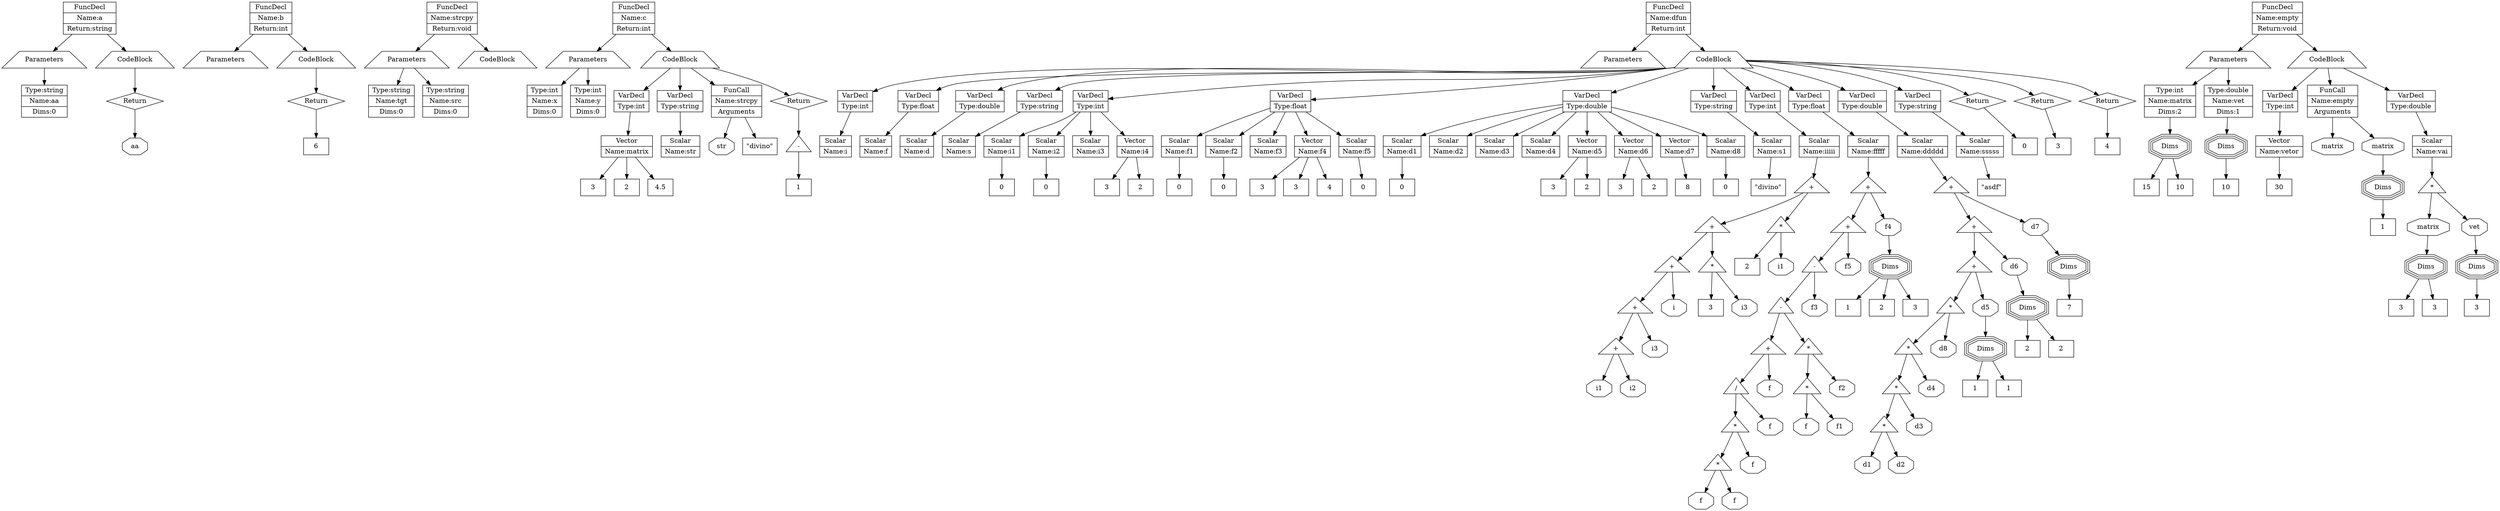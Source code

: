digraph AstGraph {
	title = "This is the AST of Astzin";
	"0xf39be0" [shape=record, label="{FuncDecl|Name:a|Return:string}"];
	"0xf39be0" -> "0xf39be0_params";
	"0xf39be0_params" [shape=trapezium, label="Parameters"];
	"0xf39be0_params" -> "0xf39790";
	"0xf39790" [shape=record, label="{Type:string|Name:aa|Dims:0}"];
	"0xf39be0" -> "0xf39730";
	"0xf39730" [shape=trapezium, label="CodeBlock"];
	"0xf39730" -> "0xf39680";
	"0xf39680" [shape=diamond, label="Return"];
	"0xf39680" -> "0xf39630";
	"0xf39630" [shape=octagon, label="aa"];
	"0xf39e50" [shape=record, label="{FuncDecl|Name:b|Return:int}"];
	"0xf39e50" -> "0xf39e50_params";
	"0xf39e50_params" [shape=trapezium, label="Parameters"];
	"0xf39e50" -> "0xf39d80";
	"0xf39d80" [shape=trapezium, label="CodeBlock"];
	"0xf39d80" -> "0xf39cd0";
	"0xf39cd0" [shape=diamond, label="Return"];
	"0xf39cd0" -> "0xf39cb0";
	"0xf39cb0" [shape=rect, label="6"];
	"0xf3a2d0" [shape=record, label="{FuncDecl|Name:strcpy|Return:void}"];
	"0xf3a2d0" -> "0xf3a2d0_params";
	"0xf3a2d0_params" [shape=trapezium, label="Parameters"];
	"0xf3a2d0_params" -> "0xf3a160";
	"0xf3a160" [shape=record, label="{Type:string|Name:tgt|Dims:0}"];
	"0xf3a2d0_params" -> "0xf3a060";
	"0xf3a060" [shape=record, label="{Type:string|Name:src|Dims:0}"];
	"0xf3a2d0" -> "0xf3a200";
	"0xf3a200" [shape=trapezium, label="CodeBlock"];
	"0xf3b370" [shape=record, label="{FuncDecl|Name:c|Return:int}"];
	"0xf3b370" -> "0xf3b370_params";
	"0xf3b370_params" [shape=trapezium, label="Parameters"];
	"0xf3b370_params" -> "0xf3a5e0";
	"0xf3a5e0" [shape=record, label="{Type:int|Name:x|Dims:0}"];
	"0xf3b370_params" -> "0xf3a4e0";
	"0xf3a4e0" [shape=record, label="{Type:int|Name:y|Dims:0}"];
	"0xf3b370" -> "0xf3b2a0";
	"0xf3b2a0" [shape=trapezium, label="CodeBlock"];
	"0xf3b2a0" -> "0xf39a20";
	"0xf3b2a0" -> "0xf3adb0";
	"0xf3b2a0" -> "0xf3b040";
	"0xf3b2a0" -> "0xf3b100";
	"0xf39a20" [shape=record, label="{VarDecl|Type:int}"];
	"0xf39a20" -> "0xf39920";
	"0xf39920" [shape=record, label="{Vector|Name:matrix}"];
	"0xf39920" -> "0xf3a6a0";
	"0xf39920" -> "0xf35380";
	"0xf39920" -> "0xf353a0";
	"0xf3a6a0" [shape=rect, label="3"];
	"0xf35380" [shape=rect, label="2"];
	"0xf353a0" [shape=rect, label="4.5"];
	"0xf3adb0" [shape=record, label="{VarDecl|Type:string}"];
	"0xf3adb0" -> "0xf3acd0";
	"0xf3acd0" [shape=record, label="{Scalar|Name:str}"];
	"0xf3b040" [shape=record, label="{FunCall|Name:strcpy|Arguments}"];
	"0xf3b040" -> "0xf3ae90";
	"0xf3b040" -> "0xf3af30";
	"0xf3ae90" [shape=octagon, label="str"];
	"0xf3af30" [shape=rect, label="\"divino\""];
	"0xf3b100" [shape=diamond, label="Return"];
	"0xf3b100" -> "0xf3b0b0";
	"0xf3b0b0" [shape=triangle, label="-"];
	"0xf3b0b0" -> "0xf3b090";
	"0xf3b090" [shape=rect, label="1"];
	"0xf411b0" [shape=record, label="{FuncDecl|Name:dfun|Return:int}"];
	"0xf411b0" -> "0xf411b0_params";
	"0xf411b0_params" [shape=trapezium, label="Parameters"];
	"0xf411b0" -> "0xf410e0";
	"0xf410e0" [shape=trapezium, label="CodeBlock"];
	"0xf410e0" -> "0xf3b5f0";
	"0xf410e0" -> "0xf3b7f0";
	"0xf410e0" -> "0xf3b9f0";
	"0xf410e0" -> "0xf3bbf0";
	"0xf410e0" -> "0xf3ac10";
	"0xf410e0" -> "0xf3d0f0";
	"0xf410e0" -> "0xf3dde0";
	"0xf410e0" -> "0xf3e030";
	"0xf410e0" -> "0xf3ea50";
	"0xf410e0" -> "0xf3fac0";
	"0xf410e0" -> "0xf40850";
	"0xf410e0" -> "0xf40aa0";
	"0xf410e0" -> "0xf40b10";
	"0xf410e0" -> "0xf40b70";
	"0xf410e0" -> "0xf40bd0";
	"0xf3b5f0" [shape=record, label="{VarDecl|Type:int}"];
	"0xf3b5f0" -> "0xf3b4f0";
	"0xf3b4f0" [shape=record, label="{Scalar|Name:i}"];
	"0xf3b7f0" [shape=record, label="{VarDecl|Type:float}"];
	"0xf3b7f0" -> "0xf3b6f0";
	"0xf3b6f0" [shape=record, label="{Scalar|Name:f}"];
	"0xf3b9f0" [shape=record, label="{VarDecl|Type:double}"];
	"0xf3b9f0" -> "0xf3b8f0";
	"0xf3b8f0" [shape=record, label="{Scalar|Name:d}"];
	"0xf3bbf0" [shape=record, label="{VarDecl|Type:string}"];
	"0xf3bbf0" -> "0xf3baf0";
	"0xf3baf0" [shape=record, label="{Scalar|Name:s}"];
	"0xf3ac10" [shape=record, label="{VarDecl|Type:int}"];
	"0xf3ac10" -> "0xf3ab10";
	"0xf3ac10" -> "0xf3aa10";
	"0xf3ac10" -> "0xf3a910";
	"0xf3ac10" -> "0xf3a810";
	"0xf3ab10" [shape=record, label="{Scalar|Name:i1}"];
	"0xf3ab10" -> "0xf3bc80";
	"0xf3bc80" [shape=rect, label="0"];
	"0xf3aa10" [shape=record, label="{Scalar|Name:i2}"];
	"0xf3aa10" -> "0xf3bcc0";
	"0xf3bcc0" [shape=rect, label="0"];
	"0xf3a910" [shape=record, label="{Scalar|Name:i3}"];
	"0xf3a810" [shape=record, label="{Vector|Name:i4}"];
	"0xf3a810" -> "0xf3a6c0";
	"0xf3a810" -> "0xf3a6e0";
	"0xf3a6c0" [shape=rect, label="3"];
	"0xf3a6e0" [shape=rect, label="2"];
	"0xf3d0f0" [shape=record, label="{VarDecl|Type:float}"];
	"0xf3d0f0" -> "0xf3cff0";
	"0xf3d0f0" -> "0xf3cef0";
	"0xf3d0f0" -> "0xf3cdf0";
	"0xf3d0f0" -> "0xf3ccf0";
	"0xf3d0f0" -> "0xf3cbf0";
	"0xf3cff0" [shape=record, label="{Scalar|Name:f1}"];
	"0xf3cff0" -> "0xf3aca0";
	"0xf3aca0" [shape=rect, label="0"];
	"0xf3cef0" [shape=record, label="{Scalar|Name:f2}"];
	"0xf3cef0" -> "0xf3c970";
	"0xf3c970" [shape=rect, label="0"];
	"0xf3cdf0" [shape=record, label="{Scalar|Name:f3}"];
	"0xf3ccf0" [shape=record, label="{Vector|Name:f4}"];
	"0xf3ccf0" -> "0xf3c9f0";
	"0xf3ccf0" -> "0xf3ca10";
	"0xf3ccf0" -> "0xf3ca30";
	"0xf3c9f0" [shape=rect, label="3"];
	"0xf3ca10" [shape=rect, label="3"];
	"0xf3ca30" [shape=rect, label="4"];
	"0xf3cbf0" [shape=record, label="{Scalar|Name:f5}"];
	"0xf3cbf0" -> "0xf3cb80";
	"0xf3cb80" [shape=rect, label="0"];
	"0xf3dde0" [shape=record, label="{VarDecl|Type:double}"];
	"0xf3dde0" -> "0xf3dce0";
	"0xf3dde0" -> "0xf3dbe0";
	"0xf3dde0" -> "0xf3dae0";
	"0xf3dde0" -> "0xf3d9e0";
	"0xf3dde0" -> "0xf3d8e0";
	"0xf3dde0" -> "0xf3d7e0";
	"0xf3dde0" -> "0xf3d6e0";
	"0xf3dde0" -> "0xf3d5e0";
	"0xf3dce0" [shape=record, label="{Scalar|Name:d1}"];
	"0xf3dce0" -> "0xf3d180";
	"0xf3d180" [shape=rect, label="0"];
	"0xf3dbe0" [shape=record, label="{Scalar|Name:d2}"];
	"0xf3dae0" [shape=record, label="{Scalar|Name:d3}"];
	"0xf3d9e0" [shape=record, label="{Scalar|Name:d4}"];
	"0xf3d8e0" [shape=record, label="{Vector|Name:d5}"];
	"0xf3d8e0" -> "0xf3d280";
	"0xf3d8e0" -> "0xf3d2a0";
	"0xf3d280" [shape=rect, label="3"];
	"0xf3d2a0" [shape=rect, label="2"];
	"0xf3d7e0" [shape=record, label="{Vector|Name:d6}"];
	"0xf3d7e0" -> "0xf3d3a0";
	"0xf3d7e0" -> "0xf3d3c0";
	"0xf3d3a0" [shape=rect, label="3"];
	"0xf3d3c0" [shape=rect, label="2"];
	"0xf3d6e0" [shape=record, label="{Vector|Name:d7}"];
	"0xf3d6e0" -> "0xf3d4c0";
	"0xf3d4c0" [shape=rect, label="8"];
	"0xf3d5e0" [shape=record, label="{Scalar|Name:d8}"];
	"0xf3d5e0" -> "0xf3d570";
	"0xf3d570" [shape=rect, label="0"];
	"0xf3e030" [shape=record, label="{VarDecl|Type:string}"];
	"0xf3e030" -> "0xf3df30";
	"0xf3df30" [shape=record, label="{Scalar|Name:s1}"];
	"0xf3df30" -> "0xf3dec0";
	"0xf3dec0" [shape=rect, label="\"divino\""];
	"0xf3ea50" [shape=record, label="{VarDecl|Type:int}"];
	"0xf3ea50" -> "0xf3e950";
	"0xf3e950" [shape=record, label="{Scalar|Name:iiiii}"];
	"0xf3e950" -> "0xf3e880";
	"0xf3e880" [shape=triangle, label="+"];
	"0xf3e880" -> "0xf3e6a0";
	"0xf3e880" -> "0xf3e800";
	"0xf3e6a0" [shape=triangle, label="+"];
	"0xf3e6a0" -> "0xf3e4c0";
	"0xf3e6a0" -> "0xf3e620";
	"0xf3e4c0" [shape=triangle, label="+"];
	"0xf3e4c0" -> "0xf3e380";
	"0xf3e4c0" -> "0xf3e470";
	"0xf3e380" [shape=triangle, label="+"];
	"0xf3e380" -> "0xf3e240";
	"0xf3e380" -> "0xf3e330";
	"0xf3e240" [shape=triangle, label="+"];
	"0xf3e240" -> "0xf3e130";
	"0xf3e240" -> "0xf3e1f0";
	"0xf3e130" [shape=octagon, label="i1"];
	"0xf3e1f0" [shape=octagon, label="i2"];
	"0xf3e330" [shape=octagon, label="i3"];
	"0xf3e470" [shape=octagon, label="i"];
	"0xf3e620" [shape=triangle, label="*"];
	"0xf3e620" -> "0xf3e540";
	"0xf3e620" -> "0xf3e5d0";
	"0xf3e540" [shape=rect, label="3"];
	"0xf3e5d0" [shape=octagon, label="i3"];
	"0xf3e800" [shape=triangle, label="*"];
	"0xf3e800" -> "0xf3e720";
	"0xf3e800" -> "0xf3e7b0";
	"0xf3e720" [shape=rect, label="2"];
	"0xf3e7b0" [shape=octagon, label="i1"];
	"0xf3fac0" [shape=record, label="{VarDecl|Type:float}"];
	"0xf3fac0" -> "0xf3f9c0";
	"0xf3f9c0" [shape=record, label="{Scalar|Name:fffff}"];
	"0xf3f9c0" -> "0xf3f8f0";
	"0xf3f8f0" [shape=triangle, label="+"];
	"0xf3f8f0" -> "0xf3f660";
	"0xf3f8f0" -> "0xf3f8a0";
	"0xf3f660" [shape=triangle, label="+"];
	"0xf3f660" -> "0xf3f520";
	"0xf3f660" -> "0xf3f610";
	"0xf3f520" [shape=triangle, label="-"];
	"0xf3f520" -> "0xf3f3e0";
	"0xf3f520" -> "0xf3f4d0";
	"0xf3f3e0" [shape=triangle, label="-"];
	"0xf3f3e0" -> "0xf3f020";
	"0xf3f3e0" -> "0xf3f360";
	"0xf3f020" [shape=triangle, label="+"];
	"0xf3f020" -> "0xf3eee0";
	"0xf3f020" -> "0xf3efd0";
	"0xf3eee0" [shape=triangle, label="/"];
	"0xf3eee0" -> "0xf3eda0";
	"0xf3eee0" -> "0xf3ee90";
	"0xf3eda0" [shape=triangle, label="*"];
	"0xf3eda0" -> "0xf3ec60";
	"0xf3eda0" -> "0xf3ed50";
	"0xf3ec60" [shape=triangle, label="*"];
	"0xf3ec60" -> "0xf3eb50";
	"0xf3ec60" -> "0xf3ec10";
	"0xf3eb50" [shape=octagon, label="f"];
	"0xf3ec10" [shape=octagon, label="f"];
	"0xf3ed50" [shape=octagon, label="f"];
	"0xf3ee90" [shape=octagon, label="f"];
	"0xf3efd0" [shape=octagon, label="f"];
	"0xf3f360" [shape=triangle, label="*"];
	"0xf3f360" -> "0xf3f220";
	"0xf3f360" -> "0xf3f310";
	"0xf3f220" [shape=triangle, label="*"];
	"0xf3f220" -> "0xf3f110";
	"0xf3f220" -> "0xf3f1d0";
	"0xf3f110" [shape=octagon, label="f"];
	"0xf3f1d0" [shape=octagon, label="f1"];
	"0xf3f310" [shape=octagon, label="f2"];
	"0xf3f4d0" [shape=octagon, label="f3"];
	"0xf3f610" [shape=octagon, label="f5"];
	"0xf3f8a0" [shape=octagon, label="f4"];
	"0xf3f8a0-dims" [shape=tripleoctagon, label="Dims"];
	"0xf3f8a0" -> "0xf3f8a0-dims";
	"0xf3f8a0-dims" -> "0xf3f700";
	"0xf3f8a0-dims" -> "0xf3f720";
	"0xf3f8a0-dims" -> "0xf3f740";
	"0xf3f700" [shape=rect, label="1"];
	"0xf3f720" [shape=rect, label="2"];
	"0xf3f740" [shape=rect, label="3"];
	"0xf40850" [shape=record, label="{VarDecl|Type:double}"];
	"0xf40850" -> "0xf40750";
	"0xf40750" [shape=record, label="{Scalar|Name:ddddd}"];
	"0xf40750" -> "0xf40680";
	"0xf40680" [shape=triangle, label="+"];
	"0xf40680" -> "0xf404d0";
	"0xf40680" -> "0xf40630";
	"0xf404d0" [shape=triangle, label="+"];
	"0xf404d0" -> "0xf402b0";
	"0xf404d0" -> "0xf40480";
	"0xf402b0" [shape=triangle, label="+"];
	"0xf402b0" -> "0xf40090";
	"0xf402b0" -> "0xf40260";
	"0xf40090" [shape=triangle, label="*"];
	"0xf40090" -> "0xf3ff50";
	"0xf40090" -> "0xf40040";
	"0xf3ff50" [shape=triangle, label="*"];
	"0xf3ff50" -> "0xf3fe10";
	"0xf3ff50" -> "0xf3ff00";
	"0xf3fe10" [shape=triangle, label="*"];
	"0xf3fe10" -> "0xf3fcd0";
	"0xf3fe10" -> "0xf3fdc0";
	"0xf3fcd0" [shape=triangle, label="*"];
	"0xf3fcd0" -> "0xf3fbc0";
	"0xf3fcd0" -> "0xf3fc80";
	"0xf3fbc0" [shape=octagon, label="d1"];
	"0xf3fc80" [shape=octagon, label="d2"];
	"0xf3fdc0" [shape=octagon, label="d3"];
	"0xf3ff00" [shape=octagon, label="d4"];
	"0xf40040" [shape=octagon, label="d8"];
	"0xf40260" [shape=octagon, label="d5"];
	"0xf40260-dims" [shape=tripleoctagon, label="Dims"];
	"0xf40260" -> "0xf40260-dims";
	"0xf40260-dims" -> "0xf40130";
	"0xf40260-dims" -> "0xf40150";
	"0xf40130" [shape=rect, label="1"];
	"0xf40150" [shape=rect, label="1"];
	"0xf40480" [shape=octagon, label="d6"];
	"0xf40480-dims" [shape=tripleoctagon, label="Dims"];
	"0xf40480" -> "0xf40480-dims";
	"0xf40480-dims" -> "0xf40350";
	"0xf40480-dims" -> "0xf40370";
	"0xf40350" [shape=rect, label="2"];
	"0xf40370" [shape=rect, label="2"];
	"0xf40630" [shape=octagon, label="d7"];
	"0xf40630-dims" [shape=tripleoctagon, label="Dims"];
	"0xf40630" -> "0xf40630-dims";
	"0xf40630-dims" -> "0xf40570";
	"0xf40570" [shape=rect, label="7"];
	"0xf40aa0" [shape=record, label="{VarDecl|Type:string}"];
	"0xf40aa0" -> "0xf409a0";
	"0xf409a0" [shape=record, label="{Scalar|Name:sssss}"];
	"0xf409a0" -> "0xf40930";
	"0xf40930" [shape=rect, label="\"asdf\""];
	"0xf40b10" [shape=diamond, label="Return"];
	"0xf40b10" -> "0xf40af0";
	"0xf40af0" [shape=rect, label="0"];
	"0xf40b70" [shape=diamond, label="Return"];
	"0xf40b70" -> "0xf40b50";
	"0xf40b50" [shape=rect, label="3"];
	"0xf40bd0" [shape=diamond, label="Return"];
	"0xf40bd0" -> "0xf40bb0";
	"0xf40bb0" [shape=rect, label="4"];
	"0xf42360" [shape=record, label="{FuncDecl|Name:empty|Return:void}"];
	"0xf42360" -> "0xf42360_params";
	"0xf42360_params" [shape=trapezium, label="Parameters"];
	"0xf42360_params" -> "0xf41610";
	"0xf41610" [shape=record, label="{Type:int|Name:matrix|Dims:2}"];
	"0xf41610-dims" [shape=tripleoctagon, label="Dims"];
	"0xf41610" -> "0xf41610-dims";
	"0xf41610-dims" -> "0xf412a0";
	"0xf412a0" [shape=rect, label="15"];
	"0xf41610-dims" -> "0xf412c0";
	"0xf412c0" [shape=rect, label="10"];
	"0xf42360_params" -> "0xf41510";
	"0xf41510" [shape=record, label="{Type:double|Name:vet|Dims:1}"];
	"0xf41510-dims" [shape=tripleoctagon, label="Dims"];
	"0xf41510" -> "0xf41510-dims";
	"0xf41510-dims" -> "0xf413e0";
	"0xf413e0" [shape=rect, label="10"];
	"0xf42360" -> "0xf42290";
	"0xf42290" [shape=trapezium, label="CodeBlock"];
	"0xf42290" -> "0xf418b0";
	"0xf42290" -> "0xf41c00";
	"0xf42290" -> "0xf42130";
	"0xf418b0" [shape=record, label="{VarDecl|Type:int}"];
	"0xf418b0" -> "0xf417b0";
	"0xf417b0" [shape=record, label="{Vector|Name:vetor}"];
	"0xf417b0" -> "0xf416d0";
	"0xf416d0" [shape=rect, label="30"];
	"0xf41c00" [shape=record, label="{FunCall|Name:empty|Arguments}"];
	"0xf41c00" -> "0xf41990";
	"0xf41c00" -> "0xf41ac0";
	"0xf41990" [shape=octagon, label="matrix"];
	"0xf41ac0" [shape=octagon, label="matrix"];
	"0xf41ac0-dims" [shape=tripleoctagon, label="Dims"];
	"0xf41ac0" -> "0xf41ac0-dims";
	"0xf41ac0-dims" -> "0xf41a00";
	"0xf41a00" [shape=rect, label="1"];
	"0xf42130" [shape=record, label="{VarDecl|Type:double}"];
	"0xf42130" -> "0xf42030";
	"0xf42030" [shape=record, label="{Scalar|Name:vai}"];
	"0xf42030" -> "0xf41f60";
	"0xf41f60" [shape=triangle, label="*"];
	"0xf41f60" -> "0xf41de0";
	"0xf41f60" -> "0xf41f10";
	"0xf41de0" [shape=octagon, label="matrix"];
	"0xf41de0-dims" [shape=tripleoctagon, label="Dims"];
	"0xf41de0" -> "0xf41de0-dims";
	"0xf41de0-dims" -> "0xf41cb0";
	"0xf41de0-dims" -> "0xf41cd0";
	"0xf41cb0" [shape=rect, label="3"];
	"0xf41cd0" [shape=rect, label="3"];
	"0xf41f10" [shape=octagon, label="vet"];
	"0xf41f10-dims" [shape=tripleoctagon, label="Dims"];
	"0xf41f10" -> "0xf41f10-dims";
	"0xf41f10-dims" -> "0xf41e50";
	"0xf41e50" [shape=rect, label="3"];
}

